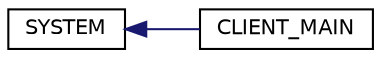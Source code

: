 digraph "Graphical Class Hierarchy"
{
 // LATEX_PDF_SIZE
  edge [fontname="Helvetica",fontsize="10",labelfontname="Helvetica",labelfontsize="10"];
  node [fontname="Helvetica",fontsize="10",shape=record];
  rankdir="LR";
  Node0 [label="SYSTEM",height=0.2,width=0.4,color="black", fillcolor="white", style="filled",URL="$classalphatrading_1_1trading_1_1trader_1_1system_1_1SYSTEM.html",tooltip=" "];
  Node0 -> Node1 [dir="back",color="midnightblue",fontsize="10",style="solid",fontname="Helvetica"];
  Node1 [label="CLIENT_MAIN",height=0.2,width=0.4,color="black", fillcolor="white", style="filled",URL="$classalphatrading_1_1trading_1_1trader_1_1client_1_1CLIENT__MAIN.html",tooltip=" "];
}
